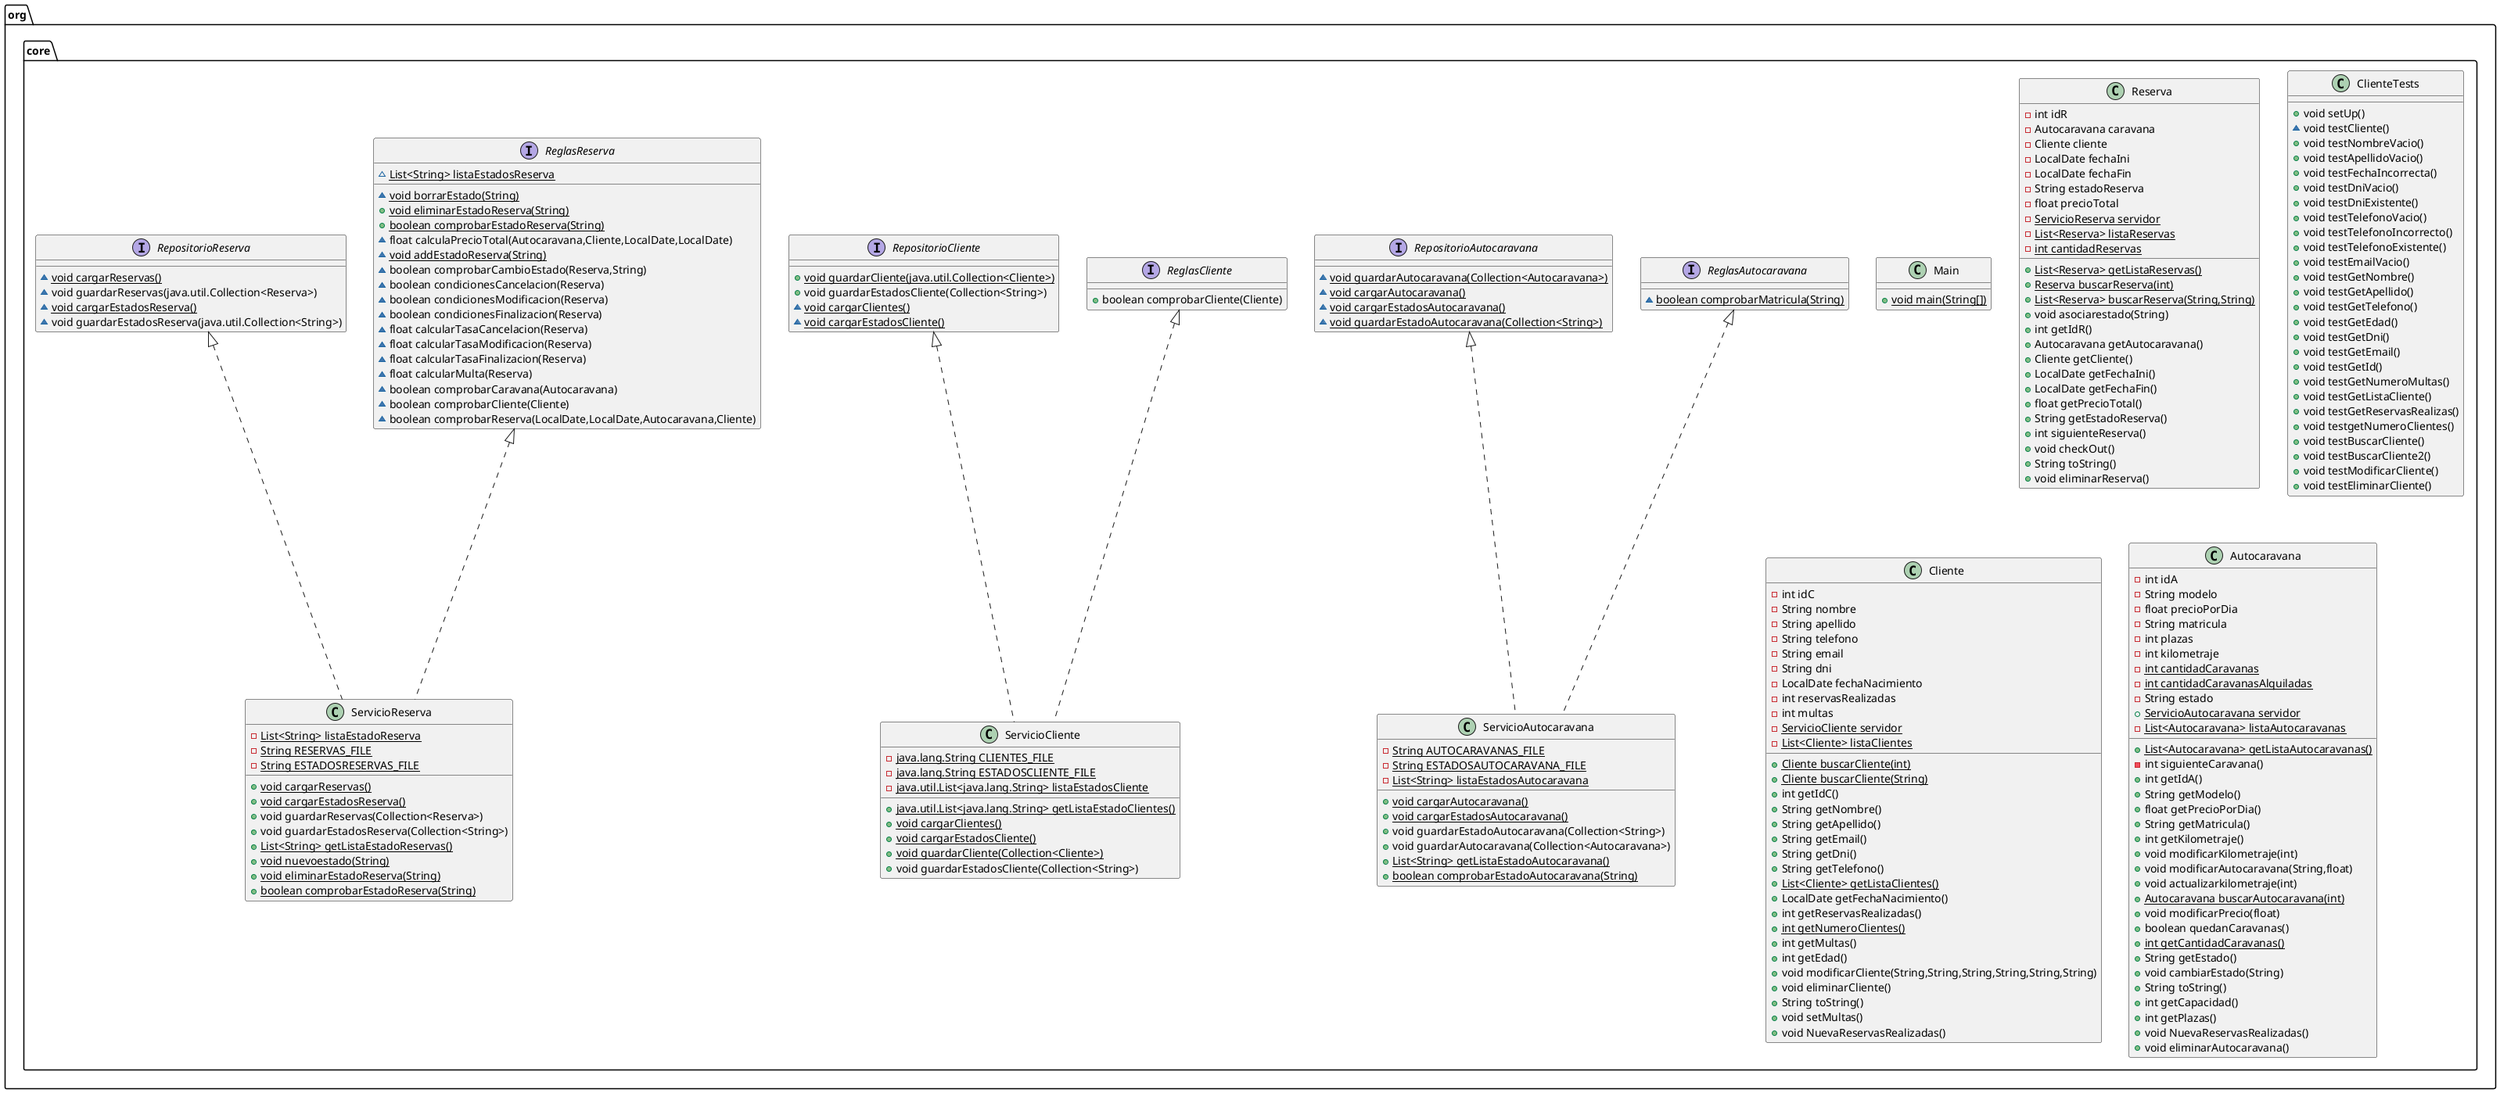 @startuml
class org.core.ServicioAutocaravana {
- {static} String AUTOCARAVANAS_FILE
- {static} String ESTADOSAUTOCARAVANA_FILE
- {static} List<String> listaEstadosAutocaravana
+ {static} void cargarAutocaravana()
+ {static} void cargarEstadosAutocaravana()
+ void guardarEstadoAutocaravana(Collection<String>)
+ void guardarAutocaravana(Collection<Autocaravana>)
+ {static} List<String> getListaEstadoAutocaravana()
+ {static} boolean comprobarEstadoAutocaravana(String)
}
class org.core.Main {
+ {static} void main(String[])
}
class org.core.ServicioCliente {
- {static} java.lang.String CLIENTES_FILE
- {static} java.lang.String ESTADOSCLIENTE_FILE
- {static} java.util.List<java.lang.String> listaEstadosCliente
+ {static} java.util.List<java.lang.String> getListaEstadoClientes()
+ {static} void cargarClientes()
+ {static} void cargarEstadosCliente()
+ {static} void guardarCliente(Collection<Cliente>)
+ void guardarEstadosCliente(Collection<String>)
}
interface org.core.ReglasCliente {
+ boolean comprobarCliente(Cliente)
}
class org.core.Reserva {
- int idR
- Autocaravana caravana
- Cliente cliente
- LocalDate fechaIni
- LocalDate fechaFin
- String estadoReserva
- float precioTotal
- {static} ServicioReserva servidor
- {static} List<Reserva> listaReservas
- {static} int cantidadReservas
+ {static} List<Reserva> getListaReservas()
+ {static} Reserva buscarReserva(int)
+ {static} List<Reserva> buscarReserva(String,String)
+ void asociarestado(String)
+ int getIdR()
+ Autocaravana getAutocaravana()
+ Cliente getCliente()
+ LocalDate getFechaIni()
+ LocalDate getFechaFin()
+ float getPrecioTotal()
+ String getEstadoReserva()
+ int siguienteReserva()
+ void checkOut()
+ String toString()
+ void eliminarReserva()
}
interface org.core.ReglasAutocaravana {
~ {static} boolean comprobarMatricula(String)
}
interface org.core.ReglasReserva {
~ {static} List<String> listaEstadosReserva
~ {static} void borrarEstado(String)
+ {static} void eliminarEstadoReserva(String)
+ {static} boolean comprobarEstadoReserva(String)
~ float calculaPrecioTotal(Autocaravana,Cliente,LocalDate,LocalDate)
~ {static} void addEstadoReserva(String)
~ boolean comprobarCambioEstado(Reserva,String)
~ boolean condicionesCancelacion(Reserva)
~ boolean condicionesModificacion(Reserva)
~ boolean condicionesFinalizacion(Reserva)
~ float calcularTasaCancelacion(Reserva)
~ float calcularTasaModificacion(Reserva)
~ float calcularTasaFinalizacion(Reserva)
~ float calcularMulta(Reserva)
~ boolean comprobarCaravana(Autocaravana)
~ boolean comprobarCliente(Cliente)
~ boolean comprobarReserva(LocalDate,LocalDate,Autocaravana,Cliente)
}
class org.core.ClienteTests {
+ void setUp()
~ void testCliente()
+ void testNombreVacio()
+ void testApellidoVacio()
+ void testFechaIncorrecta()
+ void testDniVacio()
+ void testDniExistente()
+ void testTelefonoVacio()
+ void testTelefonoIncorrecto()
+ void testTelefonoExistente()
+ void testEmailVacio()
+ void testGetNombre()
+ void testGetApellido()
+ void testGetTelefono()
+ void testGetEdad()
+ void testGetDni()
+ void testGetEmail()
+ void testGetId()
+ void testGetNumeroMultas()
+ void testGetListaCliente()
+ void testGetReservasRealizas()
+ void testgetNumeroClientes()
+ void testBuscarCliente()
+ void testBuscarCliente2()
+ void testModificarCliente()
+ void testEliminarCliente()
}
interface org.core.RepositorioReserva {
~ {static} void cargarReservas()
~ void guardarReservas(java.util.Collection<Reserva>)
~ {static} void cargarEstadosReserva()
~ void guardarEstadosReserva(java.util.Collection<String>)
}
class org.core.Cliente {
- int idC
- String nombre
- String apellido
- String telefono
- String email
- String dni
- LocalDate fechaNacimiento
- int reservasRealizadas
- int multas
- {static} ServicioCliente servidor
- {static} List<Cliente> listaClientes
+ {static} Cliente buscarCliente(int)
+ {static} Cliente buscarCliente(String)
+ int getIdC()
+ String getNombre()
+ String getApellido()
+ String getEmail()
+ String getDni()
+ String getTelefono()
+ {static} List<Cliente> getListaClientes()
+ LocalDate getFechaNacimiento()
+ int getReservasRealizadas()
+ {static} int getNumeroClientes()
+ int getMultas()
+ int getEdad()
+ void modificarCliente(String,String,String,String,String,String)
+ void eliminarCliente()
+ String toString()
+ void setMultas()
+ void NuevaReservasRealizadas()
}
interface org.core.RepositorioAutocaravana {
~ {static} void guardarAutocaravana(Collection<Autocaravana>)
~ {static} void cargarAutocaravana()
~ {static} void cargarEstadosAutocaravana()
~ {static} void guardarEstadoAutocaravana(Collection<String>)
}
class org.core.Autocaravana {
- int idA
- String modelo
- float precioPorDia
- String matricula
- int plazas
- int kilometraje
- {static} int cantidadCaravanas
- {static} int cantidadCaravanasAlquiladas
- String estado
+ {static} ServicioAutocaravana servidor
- {static} List<Autocaravana> listaAutocaravanas
+ {static} List<Autocaravana> getListaAutocaravanas()
- int siguienteCaravana()
+ int getIdA()
+ String getModelo()
+ float getPrecioPorDia()
+ String getMatricula()
+ int getKilometraje()
+ void modificarKilometraje(int)
+ void modificarAutocaravana(String,float)
+ void actualizarkilometraje(int)
+ {static} Autocaravana buscarAutocaravana(int)
+ void modificarPrecio(float)
+ boolean quedanCaravanas()
+ {static} int getCantidadCaravanas()
+ String getEstado()
+ void cambiarEstado(String)
+ String toString()
+ int getCapacidad()
+ int getPlazas()
+ void NuevaReservasRealizadas()
+ void eliminarAutocaravana()
}
interface org.core.RepositorioCliente {
+ {static} void guardarCliente(java.util.Collection<Cliente>)
+ void guardarEstadosCliente(Collection<String>)
~ {static} void cargarClientes()
~ {static} void cargarEstadosCliente()
}
class org.core.ServicioReserva {
- {static} List<String> listaEstadoReserva
- {static} String RESERVAS_FILE
- {static} String ESTADOSRESERVAS_FILE
+ {static} void cargarReservas()
+ {static} void cargarEstadosReserva()
+ void guardarReservas(Collection<Reserva>)
+ void guardarEstadosReserva(Collection<String>)
+ {static} List<String> getListaEstadoReservas()
+ {static} void nuevoestado(String)
+ {static} void eliminarEstadoReserva(String)
+ {static} boolean comprobarEstadoReserva(String)
}


org.core.ReglasAutocaravana <|.. org.core.ServicioAutocaravana
org.core.RepositorioAutocaravana <|.. org.core.ServicioAutocaravana
org.core.ReglasCliente <|.. org.core.ServicioCliente
org.core.RepositorioCliente <|.. org.core.ServicioCliente
org.core.ReglasReserva <|.. org.core.ServicioReserva
org.core.RepositorioReserva <|.. org.core.ServicioReserva
@enduml